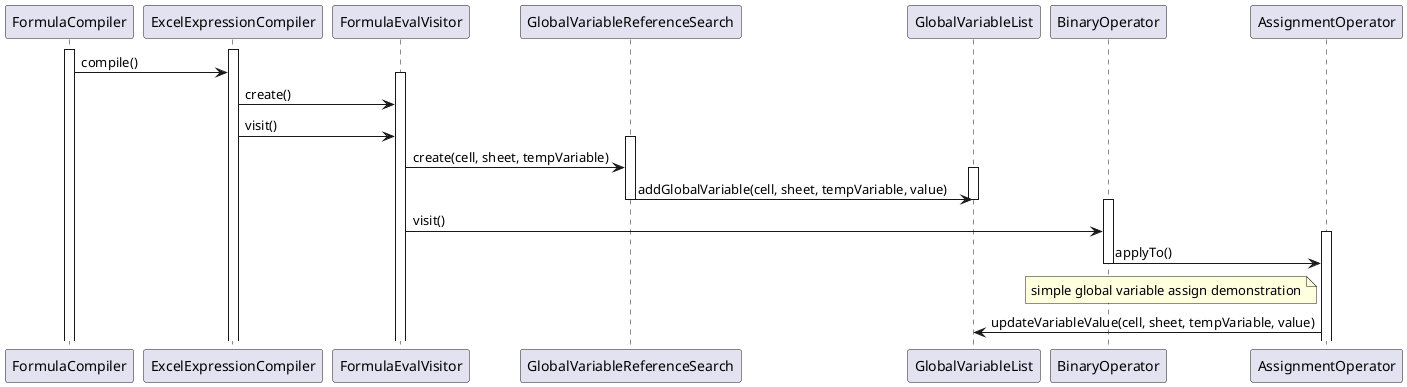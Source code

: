 @startuml LANG02.2_GlobalVariables.png

   skinparam handwritten false
   skinparam monochrome false
   skinparam packageStyle rect
   skinparam defaultFontName FG Virgil
   skinparam shadowing false

    activate FormulaCompiler

    activate ExcelExpressionCompiler
    FormulaCompiler -> ExcelExpressionCompiler: compile()

    activate FormulaEvalVisitor
    ExcelExpressionCompiler -> FormulaEvalVisitor : create()
    ExcelExpressionCompiler -> FormulaEvalVisitor : visit()

    activate GlobalVariableReferenceSearch
    FormulaEvalVisitor -> GlobalVariableReferenceSearch: create(cell, sheet, tempVariable)

    activate GlobalVariableList
    GlobalVariableReferenceSearch -> GlobalVariableList: addGlobalVariable(cell, sheet, tempVariable, value)
    deactivate GlobalVariableReferenceSearch
    deactivate GlobalVariableList

    activate BinaryOperator
    FormulaEvalVisitor -> BinaryOperator: visit()
    
    activate AssignmentOperator
    BinaryOperator -> AssignmentOperator: applyTo()
    deactivate BinaryOperator

    note left of AssignmentOperator: simple global variable assign demonstration

    AssignmentOperator -> GlobalVariableList: updateVariableValue(cell, sheet, tempVariable, value)

@enduml